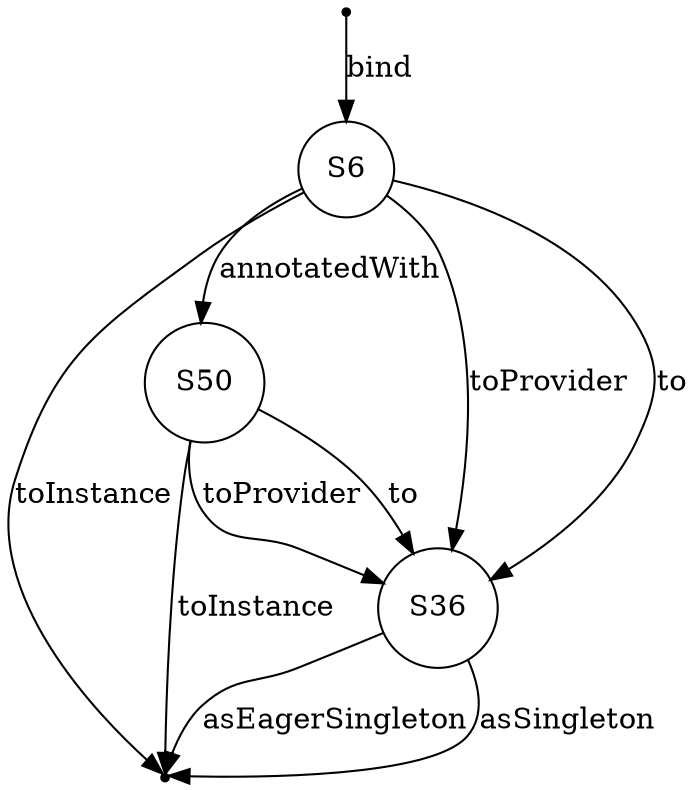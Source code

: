 digraph {
S51[shape=point];
S50[shape=circle];
S6[shape=circle];
S2[shape=point];
S36[shape=circle];
S50 -> S51[label="toInstance"];
S6 -> S50[label="annotatedWith"];
S36 -> S51[label="asEagerSingleton"];
S6 -> S51[label="toInstance"];
S50 -> S36[label="toProvider"];
S6 -> S36[label="toProvider"];
S50 -> S36[label="to"];
S6 -> S36[label="to"];
S2 -> S6[label="bind"];
S36 -> S51[label="asSingleton"];
}
